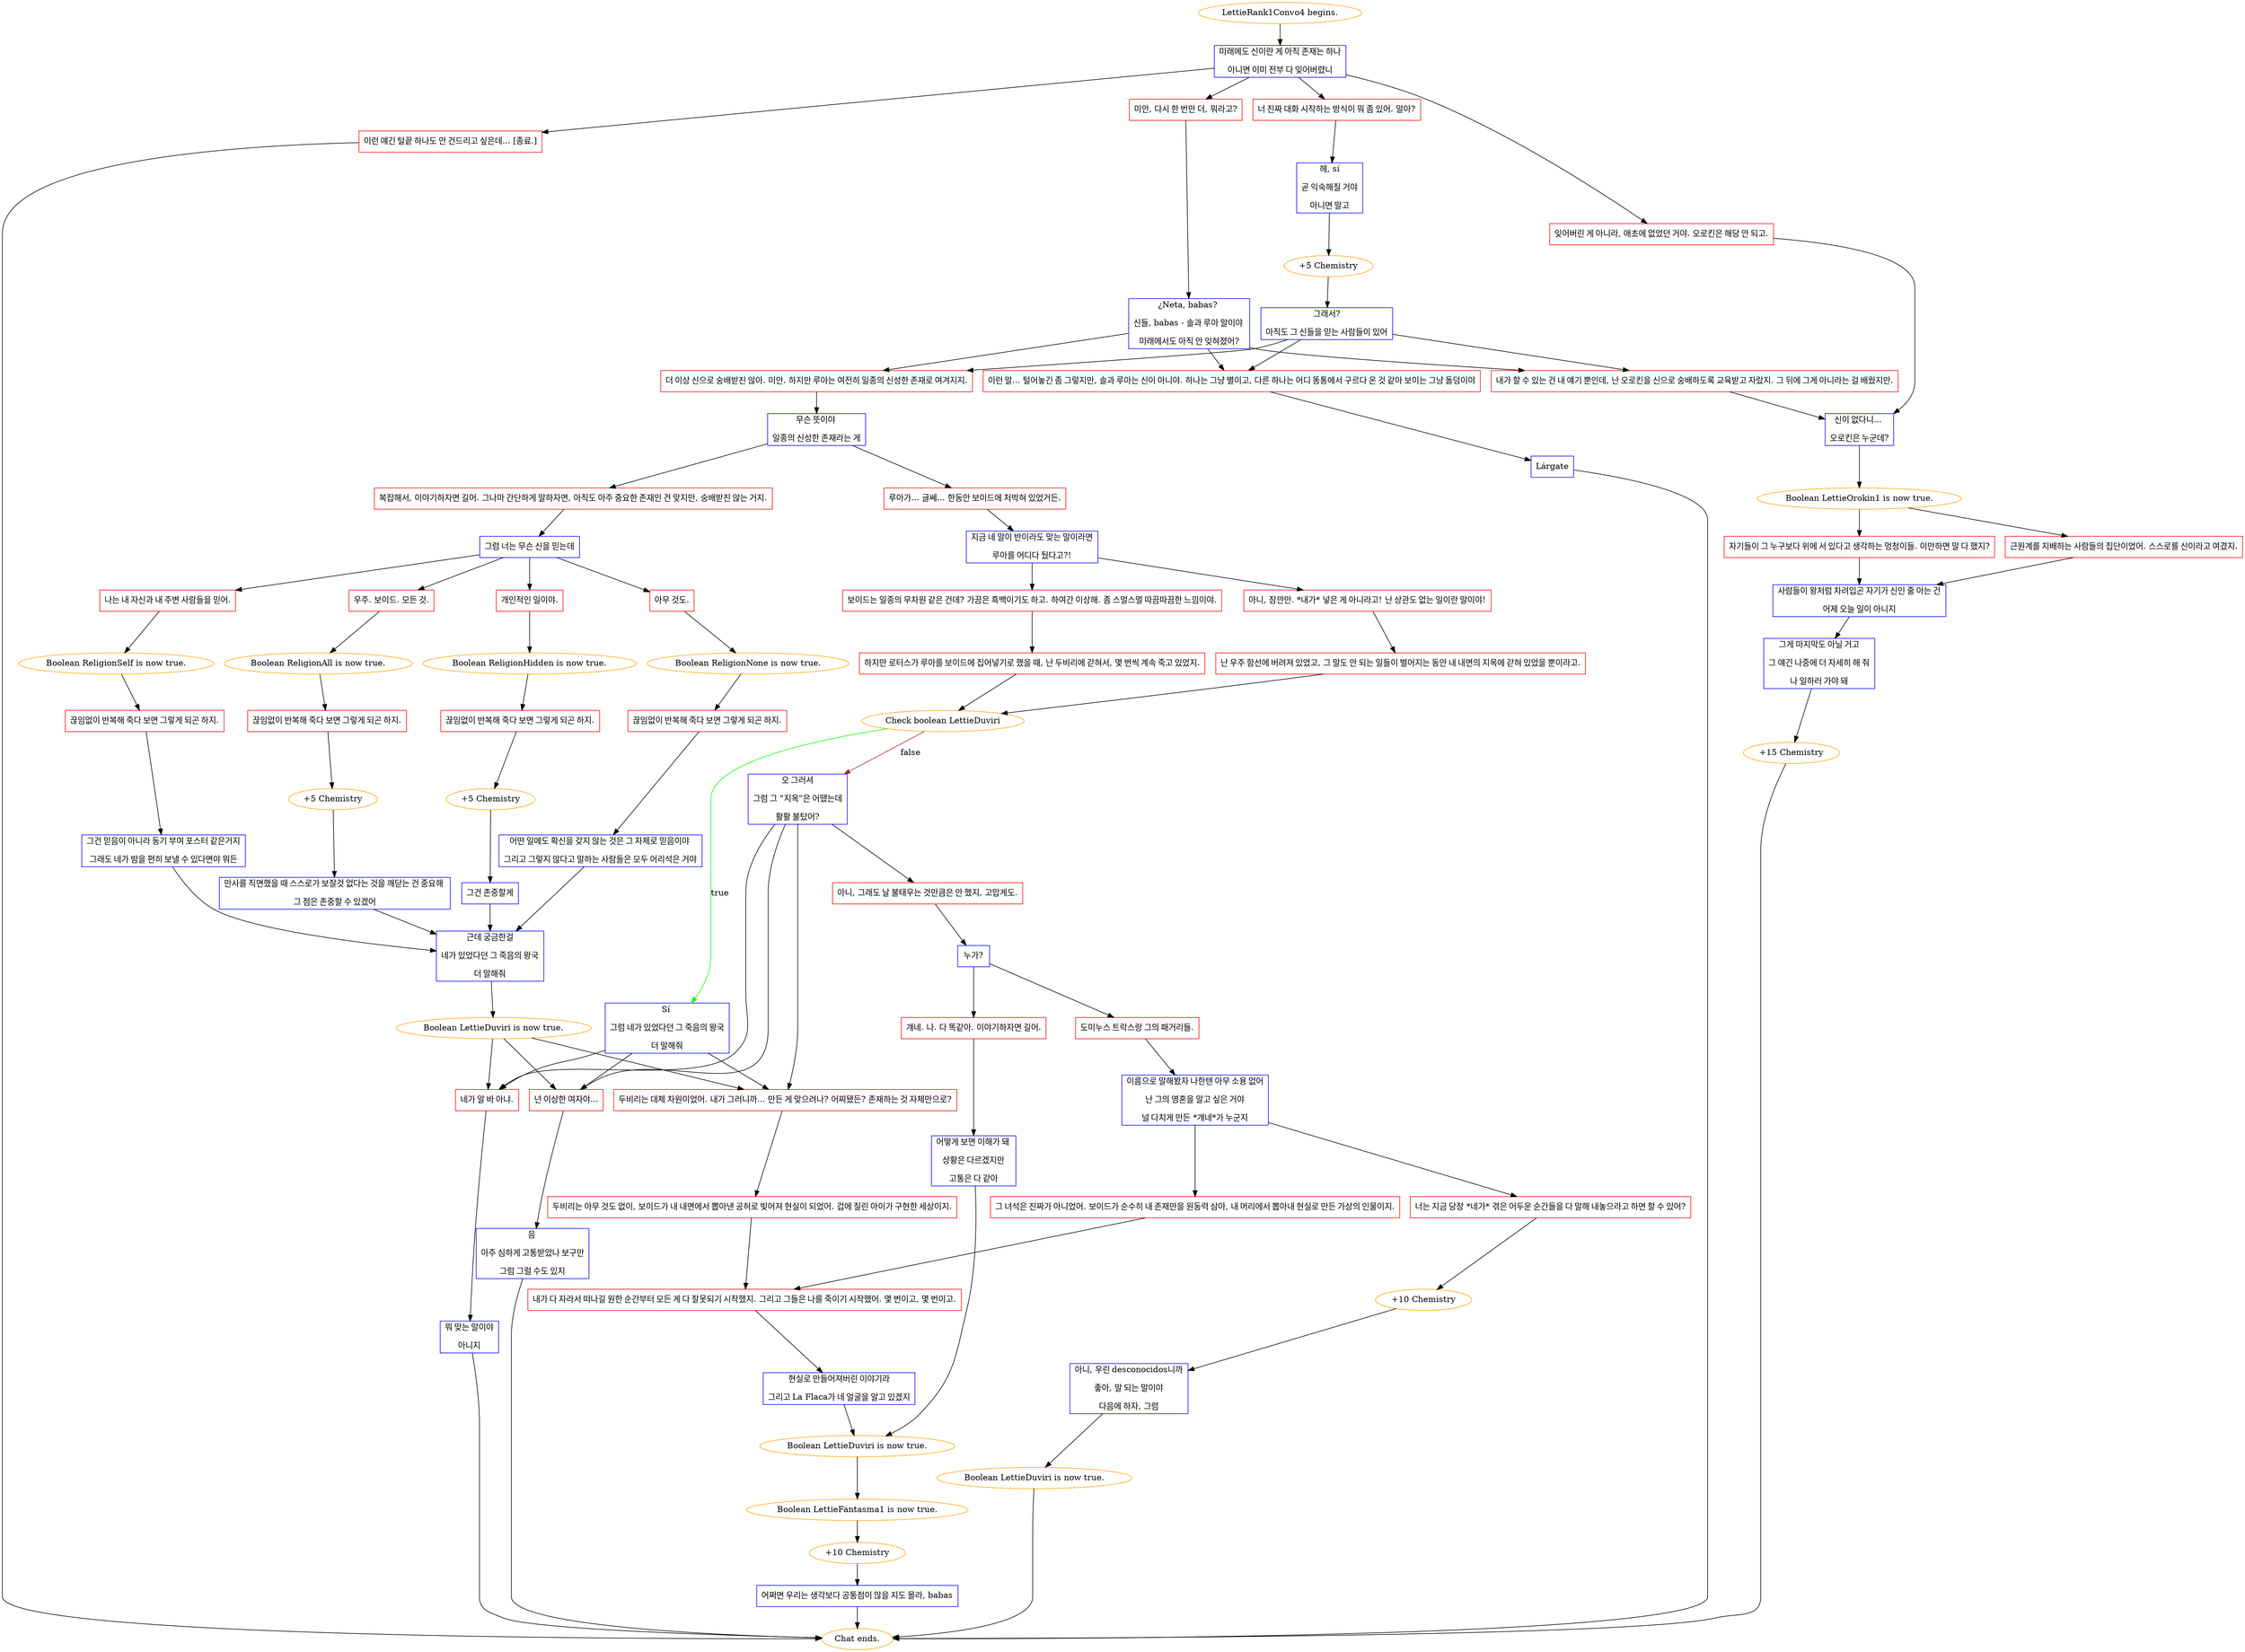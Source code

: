 digraph {
	"LettieRank1Convo4 begins." [color=orange];
		"LettieRank1Convo4 begins." -> j2574370145;
	j2574370145 [label="미래에도 신이란 게 아직 존재는 하나
아니면 이미 전부 다 잊어버렸니",shape=box,color=blue];
		j2574370145 -> j3064141389;
		j2574370145 -> j1347329920;
		j2574370145 -> j3085588667;
		j2574370145 -> j1938025325;
	j3064141389 [label="미안, 다시 한 번만 더, 뭐라고?",shape=box,color=red];
		j3064141389 -> j4268712246;
	j1347329920 [label="너 진짜 대화 시작하는 방식이 뭐 좀 있어. 알아?",shape=box,color=red];
		j1347329920 -> j653291582;
	j3085588667 [label="이런 얘긴 털끝 하나도 안 건드리고 싶은데... [종료.]",shape=box,color=red];
		j3085588667 -> "Chat ends.";
	j1938025325 [label="잊어버린 게 아니라, 애초에 없었던 거야. 오로킨은 해당 안 되고.",shape=box,color=red];
		j1938025325 -> j2585096554;
	j4268712246 [label="¿Neta, babas? 
신들, babas - 솔과 루아 말이야 
미래에서도 아직 안 잊혀졌어?",shape=box,color=blue];
		j4268712246 -> j3144922879;
		j4268712246 -> j3222964707;
		j4268712246 -> j360111129;
	j653291582 [label="헤, sí
곧 익숙해질 거야
아니면 말고",shape=box,color=blue];
		j653291582 -> j3938011037;
	"Chat ends." [color=orange];
	j2585096554 [label="신이 없다니... 
오로킨은 누군데?",shape=box,color=blue];
		j2585096554 -> j2126616671;
	j3144922879 [label="이런 말... 털어놓긴 좀 그렇지만, 솔과 루아는 신이 아니야. 하나는 그냥 별이고, 다른 하나는 어디 똥통에서 구르다 온 것 같아 보이는 그냥 돌덩이야",shape=box,color=red];
		j3144922879 -> j4236534637;
	j3222964707 [label="더 이상 신으로 숭배받진 않아. 미안. 하지만 루아는 여전히 일종의 신성한 존재로 여겨지지.",shape=box,color=red];
		j3222964707 -> j1189545658;
	j360111129 [label="내가 할 수 있는 건 내 얘기 뿐인데, 난 오로킨을 신으로 숭배하도록 교육받고 자랐지. 그 뒤에 그게 아니라는 걸 배웠지만.",shape=box,color=red];
		j360111129 -> j2585096554;
	j3938011037 [label="+5 Chemistry",color=orange];
		j3938011037 -> j1338943696;
	j2126616671 [label="Boolean LettieOrokin1 is now true.",color=orange];
		j2126616671 -> j3711058601;
		j2126616671 -> j846112586;
	j4236534637 [label="Lárgate",shape=box,color=blue];
		j4236534637 -> "Chat ends.";
	j1189545658 [label="무슨 뜻이야 
일종의 신성한 존재라는 게",shape=box,color=blue];
		j1189545658 -> j3274507857;
		j1189545658 -> j1223253914;
	j1338943696 [label="그래서?
아직도 그 신들을 믿는 사람들이 있어",shape=box,color=blue];
		j1338943696 -> j3144922879;
		j1338943696 -> j3222964707;
		j1338943696 -> j360111129;
	j3711058601 [label="자기들이 그 누구보다 위에 서 있다고 생각하는 멍청이들. 이만하면 말 다 했지?",shape=box,color=red];
		j3711058601 -> j336267768;
	j846112586 [label="근원계를 지배하는 사람들의 집단이었어. 스스로를 신이라고 여겼지.",shape=box,color=red];
		j846112586 -> j336267768;
	j3274507857 [label="루아가... 글쎄... 한동안 보이드에 처박혀 있었거든.",shape=box,color=red];
		j3274507857 -> j2484448640;
	j1223253914 [label="복잡해서, 이야기하자면 길어. 그나마 간단하게 말하자면, 아직도 아주 중요한 존재인 건 맞지만, 숭배받진 않는 거지.",shape=box,color=red];
		j1223253914 -> j1075176650;
	j336267768 [label="사람들이 왕처럼 차려입곤 자기가 신인 줄 아는 건
어제 오늘 일이 아니지",shape=box,color=blue];
		j336267768 -> j3641273844;
	j2484448640 [label="지금 네 말이 반이라도 맞는 말이라면
루아를 어디다 뒀다고?!",shape=box,color=blue];
		j2484448640 -> j2803329891;
		j2484448640 -> j597209765;
	j1075176650 [label="그럼 너는 무슨 신을 믿는데",shape=box,color=blue];
		j1075176650 -> j411695663;
		j1075176650 -> j2885039749;
		j1075176650 -> j2780564780;
		j1075176650 -> j3605970533;
	j3641273844 [label="그게 마지막도 아닐 거고
그 얘긴 나중에 더 자세히 해 줘
나 일하러 가야 돼",shape=box,color=blue];
		j3641273844 -> j374273682;
	j2803329891 [label="보이드는 일종의 무차원 같은 건데? 가끔은 흑백이기도 하고. 하여간 이상해. 좀 스멀스멀 따끔따끔한 느낌이야.",shape=box,color=red];
		j2803329891 -> j3003074900;
	j597209765 [label="아니, 잠깐만. *내가* 넣은 게 아니라고! 난 상관도 없는 일이란 말이야!",shape=box,color=red];
		j597209765 -> j4123033219;
	j411695663 [label="우주. 보이드. 모든 것.",shape=box,color=red];
		j411695663 -> j34367563;
	j2885039749 [label="아무 것도.",shape=box,color=red];
		j2885039749 -> j3670211767;
	j2780564780 [label="나는 내 자신과 내 주변 사람들을 믿어.",shape=box,color=red];
		j2780564780 -> j1221232083;
	j3605970533 [label="개인적인 일이야.",shape=box,color=red];
		j3605970533 -> j1229519675;
	j374273682 [label="+15 Chemistry",color=orange];
		j374273682 -> "Chat ends.";
	j3003074900 [label="하지만 로터스가 루아를 보이드에 집어넣기로 했을 때, 난 두비리에 갇혀서, 몇 번씩 계속 죽고 있었지.",shape=box,color=red];
		j3003074900 -> j1811373516;
	j4123033219 [label="난 우주 함선에 버려져 있었고, 그 말도 안 되는 일들이 벌어지는 동안 내 내면의 지옥에 갇혀 있었을 뿐이라고.",shape=box,color=red];
		j4123033219 -> j1811373516;
	j34367563 [label="Boolean ReligionAll is now true.",color=orange];
		j34367563 -> j1365602334;
	j3670211767 [label="Boolean ReligionNone is now true.",color=orange];
		j3670211767 -> j1507934938;
	j1221232083 [label="Boolean ReligionSelf is now true.",color=orange];
		j1221232083 -> j286204647;
	j1229519675 [label="Boolean ReligionHidden is now true.",color=orange];
		j1229519675 -> j2515542378;
	j1811373516 [label="Check boolean LettieDuviri",color=orange];
		j1811373516 -> j3237707078 [label=true,color=green];
		j1811373516 -> j414754055 [label=false,color=brown];
	j1365602334 [label="끊임없이 반복해 죽다 보면 그렇게 되곤 하지.",shape=box,color=red];
		j1365602334 -> j3822360333;
	j1507934938 [label="끊임없이 반복해 죽다 보면 그렇게 되곤 하지.",shape=box,color=red];
		j1507934938 -> j3137256996;
	j286204647 [label="끊임없이 반복해 죽다 보면 그렇게 되곤 하지.",shape=box,color=red];
		j286204647 -> j729268538;
	j2515542378 [label="끊임없이 반복해 죽다 보면 그렇게 되곤 하지.",shape=box,color=red];
		j2515542378 -> j1783441400;
	j3237707078 [label="Sí 
그럼 네가 있었다던 그 죽음의 왕국
더 말해줘",shape=box,color=blue];
		j3237707078 -> j1027584673;
		j3237707078 -> j1511701054;
		j3237707078 -> j3502018046;
	j414754055 [label="오 그러셔
그럼 그 \"지옥\"은 어땠는데
활활 불탔어?",shape=box,color=blue];
		j414754055 -> j1027584673;
		j414754055 -> j1511701054;
		j414754055 -> j3502018046;
		j414754055 -> j3414344322;
	j3822360333 [label="+5 Chemistry",color=orange];
		j3822360333 -> j4250152940;
	j3137256996 [label="어떤 일에도 확신을 갖지 않는 것은 그 자체로 믿음이야 
그리고 그렇지 않다고 말하는 사람들은 모두 어리석은 거야",shape=box,color=blue];
		j3137256996 -> j979456995;
	j729268538 [label="그건 믿음이 아니라 동기 부여 포스터 같은거지
그래도 네가 밤을 편히 보낼 수 있다면야 뭐든",shape=box,color=blue];
		j729268538 -> j979456995;
	j1783441400 [label="+5 Chemistry",color=orange];
		j1783441400 -> j3820878095;
	j1027584673 [label="두비리는 대체 차원이었어. 내가 그러니까... 만든 게 맞으려나? 어찌됐든? 존재하는 것 자체만으로?",shape=box,color=red];
		j1027584673 -> j484085787;
	j1511701054 [label="넌 이상한 여자야...",shape=box,color=red];
		j1511701054 -> j3824368149;
	j3502018046 [label="네가 알 바 아냐.",shape=box,color=red];
		j3502018046 -> j3136620308;
	j3414344322 [label="아니, 그래도 날 불태우는 것만큼은 안 했지, 고맙게도.",shape=box,color=red];
		j3414344322 -> j2450284970;
	j4250152940 [label="만사를 직면했을 때 스스로가 보잘것 없다는 것을 깨닫는 건 중요해 
그 점은 존중할 수 있겠어",shape=box,color=blue];
		j4250152940 -> j979456995;
	j979456995 [label="근데 궁금한걸
네가 있었다던 그 죽음의 왕국
더 말해줘",shape=box,color=blue];
		j979456995 -> j547942567;
	j3820878095 [label="그건 존중할게",shape=box,color=blue];
		j3820878095 -> j979456995;
	j484085787 [label="두비리는 아무 것도 없이, 보이드가 내 내면에서 뽑아낸 공허로 빚어져 현실이 되었어. 겁에 질린 아이가 구현한 세상이지.",shape=box,color=red];
		j484085787 -> j3388356682;
	j3824368149 [label="음 
아주 심하게 고통받았나 보구만
그럼 그럴 수도 있지",shape=box,color=blue];
		j3824368149 -> "Chat ends.";
	j3136620308 [label="뭐 맞는 말이야
아니지",shape=box,color=blue];
		j3136620308 -> "Chat ends.";
	j2450284970 [label="누가?",shape=box,color=blue];
		j2450284970 -> j3437387450;
		j2450284970 -> j2995820149;
	j547942567 [label="Boolean LettieDuviri is now true.",color=orange];
		j547942567 -> j1027584673;
		j547942567 -> j1511701054;
		j547942567 -> j3502018046;
	j3388356682 [label="내가 다 자라서 떠나길 원한 순간부터 모든 게 다 잘못되기 시작했지. 그리고 그들은 나를 죽이기 시작했어. 몇 번이고, 몇 번이고.",shape=box,color=red];
		j3388356682 -> j422793859;
	j3437387450 [label="도미누스 트락스랑 그의 패거리들.",shape=box,color=red];
		j3437387450 -> j3246963554;
	j2995820149 [label="걔네. 나. 다 똑같아. 이야기하자면 길어.",shape=box,color=red];
		j2995820149 -> j115053940;
	j422793859 [label="현실로 만들어져버린 이야기라
그리고 La Flaca가 네 얼굴을 알고 있겠지",shape=box,color=blue];
		j422793859 -> j3254799240;
	j3246963554 [label="이름으로 말해봤자 나한텐 아무 소용 없어
난 그의 영혼을 알고 싶은 거야
널 다치게 만든 *걔네*가 누군지",shape=box,color=blue];
		j3246963554 -> j2625652645;
		j3246963554 -> j770923282;
	j115053940 [label="어떻게 보면 이해가 돼 
상황은 다르겠지만
고통은 다 같아",shape=box,color=blue];
		j115053940 -> j3254799240;
	j3254799240 [label="Boolean LettieDuviri is now true.",color=orange];
		j3254799240 -> j4038222077;
	j2625652645 [label="그 녀석은 진짜가 아니었어. 보이드가 순수히 내 존재만을 원동력 삼아, 내 머리에서 뽑아내 현실로 만든 가상의 인물이지.",shape=box,color=red];
		j2625652645 -> j3388356682;
	j770923282 [label="너는 지금 당장 *네가* 겪은 어두운 순간들을 다 말해 내놓으라고 하면 할 수 있어?",shape=box,color=red];
		j770923282 -> j3437004543;
	j4038222077 [label="Boolean LettieFantasma1 is now true.",color=orange];
		j4038222077 -> j2471220239;
	j3437004543 [label="+10 Chemistry",color=orange];
		j3437004543 -> j788412572;
	j2471220239 [label="+10 Chemistry",color=orange];
		j2471220239 -> j1570480873;
	j788412572 [label="아니, 우린 desconocidos니까
좋아, 말 되는 말이야
다음에 하자, 그럼",shape=box,color=blue];
		j788412572 -> j2620081815;
	j1570480873 [label="어쩌면 우리는 생각보다 공통점이 많을 지도 몰라, babas",shape=box,color=blue];
		j1570480873 -> "Chat ends.";
	j2620081815 [label="Boolean LettieDuviri is now true.",color=orange];
		j2620081815 -> "Chat ends.";
}